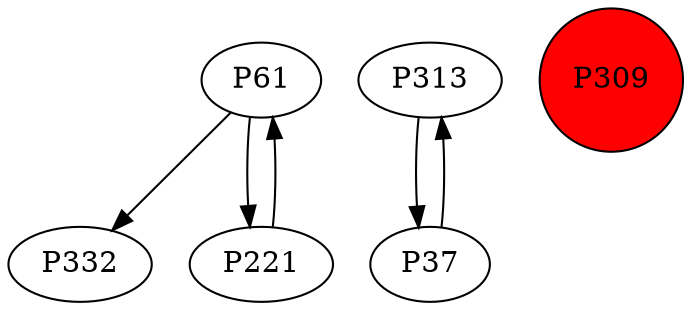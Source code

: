 digraph {
	P61 -> P332
	P221 -> P61
	P313 -> P37
	P61 -> P221
	P37 -> P313
	P309 [shape=circle]
	P309 [style=filled]
	P309 [fillcolor=red]
}